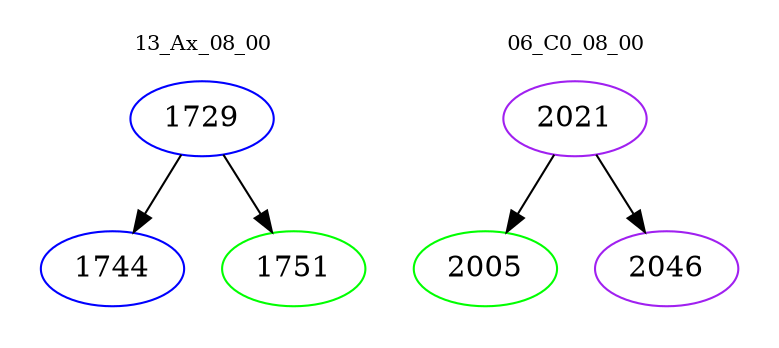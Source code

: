 digraph{
subgraph cluster_0 {
color = white
label = "13_Ax_08_00";
fontsize=10;
T0_1729 [label="1729", color="blue"]
T0_1729 -> T0_1744 [color="black"]
T0_1744 [label="1744", color="blue"]
T0_1729 -> T0_1751 [color="black"]
T0_1751 [label="1751", color="green"]
}
subgraph cluster_1 {
color = white
label = "06_C0_08_00";
fontsize=10;
T1_2021 [label="2021", color="purple"]
T1_2021 -> T1_2005 [color="black"]
T1_2005 [label="2005", color="green"]
T1_2021 -> T1_2046 [color="black"]
T1_2046 [label="2046", color="purple"]
}
}
